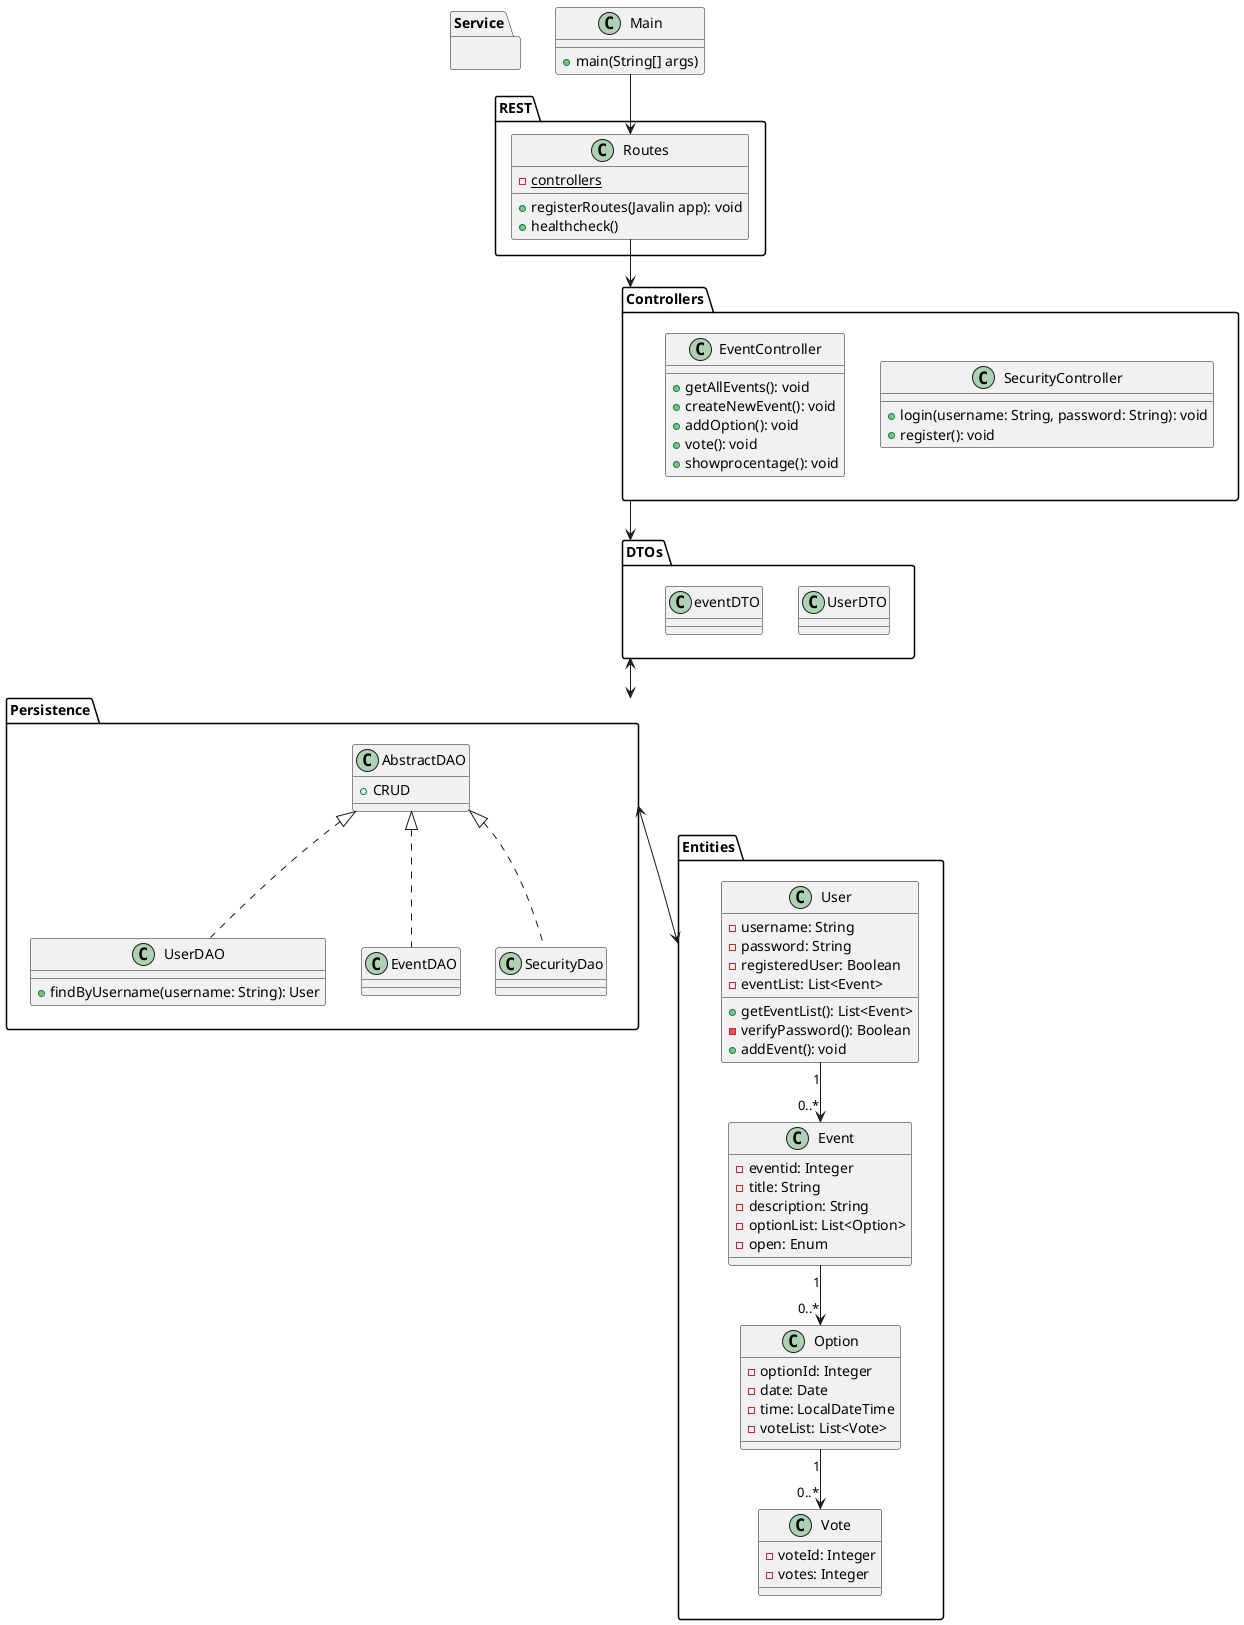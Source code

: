 @startuml

package Entities {
' =======================
' MODEL (JPA Entities)
' =======================
class User {
  - username: String
  - password: String
  - registeredUser: Boolean
  - eventList: List<Event>
  + getEventList(): List<Event>
  - verifyPassword(): Boolean
  + addEvent(): void
}

class Option {
  - optionId: Integer
  - date: Date
  - time: LocalDateTime
  - voteList: List<Vote>
}

class Event {
  - eventid: Integer
  - title: String
  - description: String
  - optionList: List<Option>
  - open: Enum
}

class Vote {
  - voteId: Integer
  - votes: Integer
}
}

' =======================
' MODEL (DTOs)
' =======================

package DTOs {

class UserDTO{}
class eventDTO{}
}

' =======================
' REPOSITORIES (JPA)
' =======================
package Persistence {
class AbstractDAO{
 + CRUD
}
class UserDAO implements AbstractDAO {
  + findByUsername(username: String): User
}
class EventDAO implements AbstractDAO  {
}

class SecurityDao implements AbstractDAO {
}
}

' =======================
' SERVICES
' =======================
package Service  {

}
' =======================
' CONTROLLERS (MVC)
' =======================
package Controllers{
class SecurityController {
  + login(username: String, password: String): void
  + register(): void
}
class EventController {
 + getAllEvents(): void
 + createNewEvent(): void
 + addOption(): void
 + vote(): void
 + showprocentage(): void
}
}

' =======================
' REST
' =======================
package REST{
class Routes{
 - {static} controllers
 + registerRoutes(Javalin app): void
 + healthcheck()
}
}
class Main{
+ main(String[] args)
}

' =======================
' RELATIONSHIPS
' =======================
User "1" --> "0..*" Event
Event "1" --> "0..*" Option
Option "1" --> "0..*" Vote

Main --> Routes
Routes --> Controllers
Controllers --> DTOs
DTOs <--> Persistence
Persistence <--> Entities

@enduml